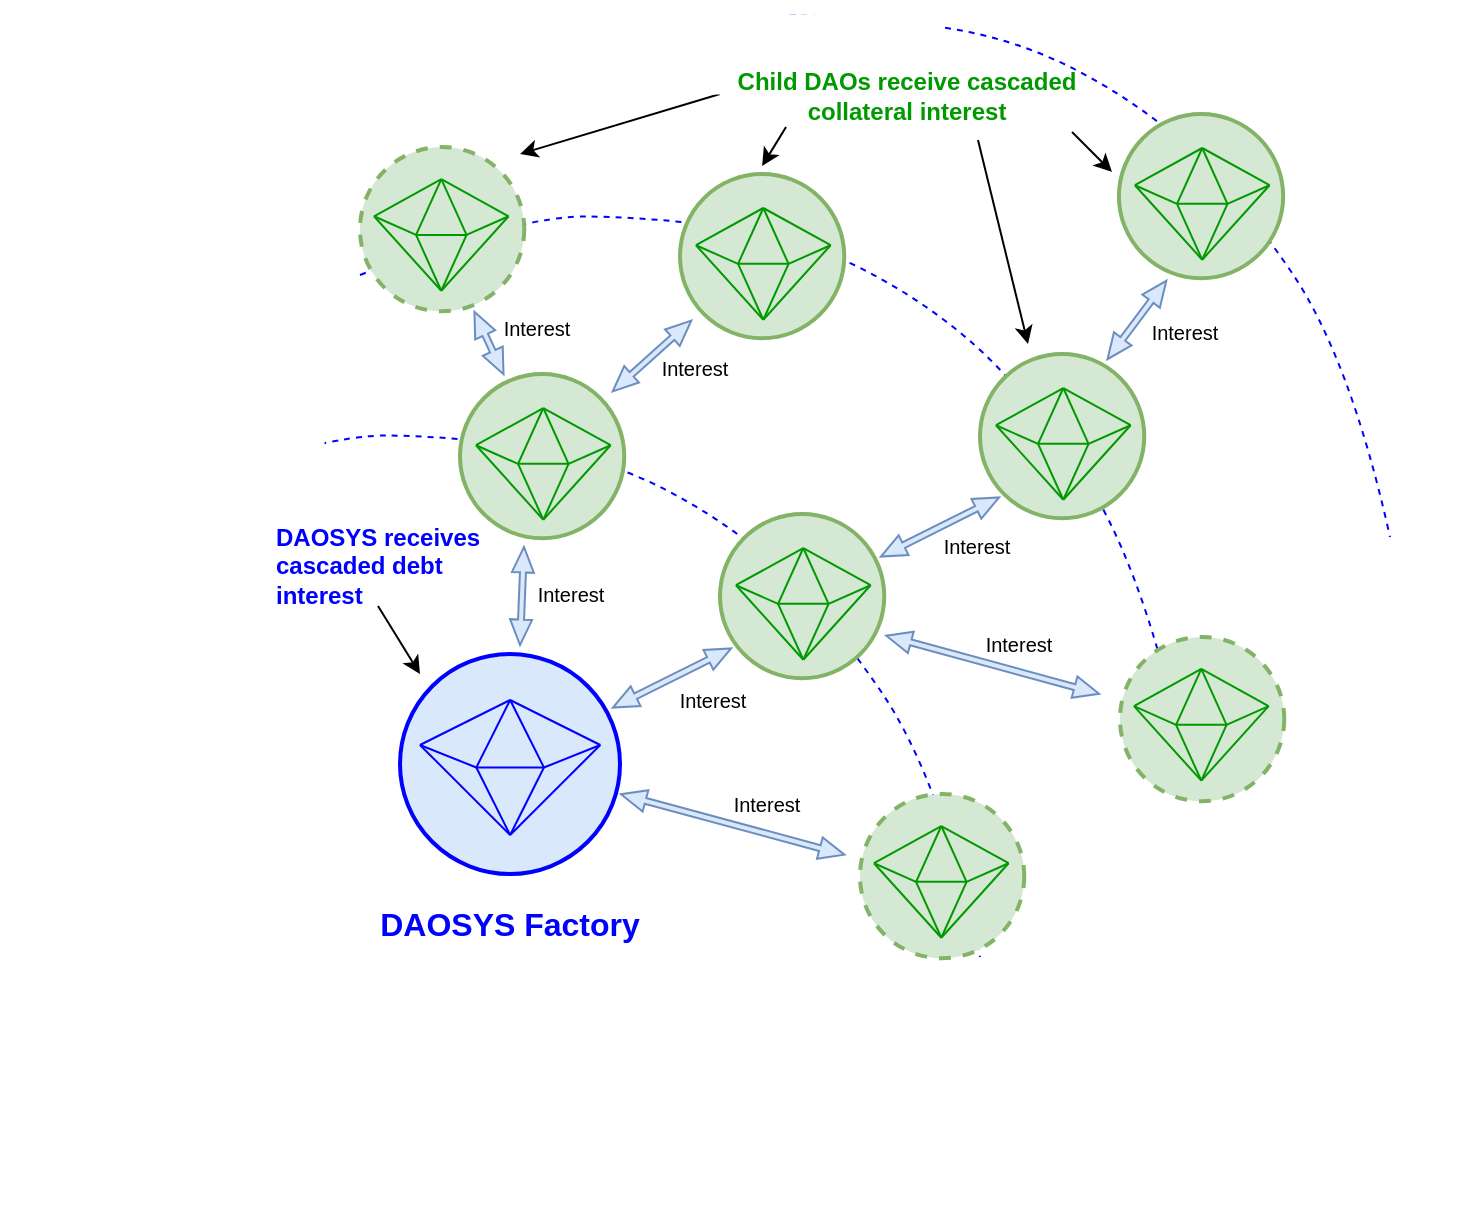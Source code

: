 <mxfile version="20.3.2" type="device"><diagram id="mxjwG-1gAkpVpYKzpntT" name="Page-1"><mxGraphModel dx="736" dy="1671" grid="1" gridSize="10" guides="1" tooltips="1" connect="1" arrows="1" fold="1" page="1" pageScale="1" pageWidth="850" pageHeight="1100" math="0" shadow="0"><root><mxCell id="0"/><mxCell id="1" parent="0"/><mxCell id="7q6Jqwj4yUwA0cx1EZ81-38" value="" style="curved=1;endArrow=none;html=1;rounded=0;endFill=0;dashed=1;strokeColor=#0000FF;" parent="1" edge="1"><mxGeometry width="50" height="50" relative="1" as="geometry"><mxPoint x="220" y="190" as="sourcePoint"/><mxPoint x="630" y="421" as="targetPoint"/><Array as="points"><mxPoint x="220" y="190"/><mxPoint x="300" y="160"/><mxPoint x="370" y="161.48"/><mxPoint x="440" y="171.48"/><mxPoint x="500" y="201.48"/><mxPoint x="550" y="244.48"/><mxPoint x="610" y="331.48"/><mxPoint x="630" y="421.48"/></Array></mxGeometry></mxCell><mxCell id="NHrQ_4SbH-Tb-YFwiNHi-223" value="&lt;b&gt;&lt;font color=&quot;#0000ff&quot; style=&quot;font-size: 16px;&quot;&gt;DAOSYS Factory&lt;/font&gt;&lt;/b&gt;" style="text;html=1;strokeColor=none;fillColor=none;align=center;verticalAlign=middle;whiteSpace=wrap;rounded=0;strokeWidth=2;" parent="1" vertex="1"><mxGeometry x="325" y="390" width="140" height="30" as="geometry"/></mxCell><mxCell id="7q6Jqwj4yUwA0cx1EZ81-18" value="" style="group" parent="1" vertex="1" connectable="0"><mxGeometry x="500" y="200" width="82.67" height="91.48" as="geometry"/></mxCell><mxCell id="NHrQ_4SbH-Tb-YFwiNHi-151" value="" style="ellipse;whiteSpace=wrap;html=1;aspect=fixed;fillColor=#d5e8d4;strokeColor=#82b366;strokeWidth=2;" parent="7q6Jqwj4yUwA0cx1EZ81-18" vertex="1"><mxGeometry width="82.133" height="82.133" as="geometry"/></mxCell><mxCell id="7q6Jqwj4yUwA0cx1EZ81-5" value="" style="group" parent="7q6Jqwj4yUwA0cx1EZ81-18" vertex="1" connectable="0"><mxGeometry x="8" y="17" width="74.67" height="74.48" as="geometry"/></mxCell><mxCell id="7q6Jqwj4yUwA0cx1EZ81-6" value="" style="endArrow=none;html=1;rounded=0;strokeColor=#009900;" parent="7q6Jqwj4yUwA0cx1EZ81-5" edge="1"><mxGeometry width="50" height="50" relative="1" as="geometry"><mxPoint y="18.62" as="sourcePoint"/><mxPoint x="33.654" as="targetPoint"/></mxGeometry></mxCell><mxCell id="7q6Jqwj4yUwA0cx1EZ81-7" value="" style="endArrow=none;html=1;rounded=0;strokeColor=#009900;" parent="7q6Jqwj4yUwA0cx1EZ81-5" edge="1"><mxGeometry width="50" height="50" relative="1" as="geometry"><mxPoint x="21.034" y="27.93" as="sourcePoint"/><mxPoint x="33.654" as="targetPoint"/></mxGeometry></mxCell><mxCell id="7q6Jqwj4yUwA0cx1EZ81-8" value="" style="endArrow=none;html=1;rounded=0;strokeColor=#009900;" parent="7q6Jqwj4yUwA0cx1EZ81-5" edge="1"><mxGeometry width="50" height="50" relative="1" as="geometry"><mxPoint x="46.274" y="27.93" as="sourcePoint"/><mxPoint x="33.654" as="targetPoint"/></mxGeometry></mxCell><mxCell id="7q6Jqwj4yUwA0cx1EZ81-9" value="" style="endArrow=none;html=1;rounded=0;strokeColor=#009900;" parent="7q6Jqwj4yUwA0cx1EZ81-5" edge="1"><mxGeometry width="50" height="50" relative="1" as="geometry"><mxPoint x="33.654" as="sourcePoint"/><mxPoint x="67.308" y="18.62" as="targetPoint"/></mxGeometry></mxCell><mxCell id="7q6Jqwj4yUwA0cx1EZ81-10" value="" style="endArrow=none;html=1;rounded=0;strokeColor=#009900;" parent="7q6Jqwj4yUwA0cx1EZ81-5" edge="1"><mxGeometry width="50" height="50" relative="1" as="geometry"><mxPoint y="18.62" as="sourcePoint"/><mxPoint x="33.654" y="55.86" as="targetPoint"/></mxGeometry></mxCell><mxCell id="7q6Jqwj4yUwA0cx1EZ81-11" value="" style="endArrow=none;html=1;rounded=0;strokeColor=#009900;" parent="7q6Jqwj4yUwA0cx1EZ81-5" edge="1"><mxGeometry width="50" height="50" relative="1" as="geometry"><mxPoint x="33.654" y="55.86" as="sourcePoint"/><mxPoint x="67.308" y="18.62" as="targetPoint"/></mxGeometry></mxCell><mxCell id="7q6Jqwj4yUwA0cx1EZ81-12" value="" style="endArrow=none;html=1;rounded=0;strokeColor=#009900;" parent="7q6Jqwj4yUwA0cx1EZ81-5" edge="1"><mxGeometry width="50" height="50" relative="1" as="geometry"><mxPoint x="33.654" y="55.86" as="sourcePoint"/><mxPoint x="46.274" y="27.93" as="targetPoint"/></mxGeometry></mxCell><mxCell id="7q6Jqwj4yUwA0cx1EZ81-13" value="" style="endArrow=none;html=1;rounded=0;strokeColor=#009900;" parent="7q6Jqwj4yUwA0cx1EZ81-5" edge="1"><mxGeometry width="50" height="50" relative="1" as="geometry"><mxPoint x="33.654" y="55.86" as="sourcePoint"/><mxPoint x="21.034" y="27.93" as="targetPoint"/></mxGeometry></mxCell><mxCell id="7q6Jqwj4yUwA0cx1EZ81-14" value="" style="endArrow=none;html=1;rounded=0;strokeColor=#009900;" parent="7q6Jqwj4yUwA0cx1EZ81-5" edge="1"><mxGeometry width="50" height="50" relative="1" as="geometry"><mxPoint x="21.034" y="27.93" as="sourcePoint"/><mxPoint x="46.274" y="27.93" as="targetPoint"/></mxGeometry></mxCell><mxCell id="7q6Jqwj4yUwA0cx1EZ81-15" value="" style="endArrow=none;html=1;rounded=0;strokeColor=#009900;" parent="7q6Jqwj4yUwA0cx1EZ81-5" edge="1"><mxGeometry width="50" height="50" relative="1" as="geometry"><mxPoint x="46.274" y="27.93" as="sourcePoint"/><mxPoint x="67.308" y="18.62" as="targetPoint"/></mxGeometry></mxCell><mxCell id="7q6Jqwj4yUwA0cx1EZ81-16" value="" style="endArrow=none;html=1;rounded=0;strokeColor=#009900;" parent="7q6Jqwj4yUwA0cx1EZ81-5" edge="1"><mxGeometry width="50" height="50" relative="1" as="geometry"><mxPoint y="18.62" as="sourcePoint"/><mxPoint x="21.034" y="27.93" as="targetPoint"/></mxGeometry></mxCell><mxCell id="7q6Jqwj4yUwA0cx1EZ81-33" value="" style="group" parent="1" vertex="1" connectable="0"><mxGeometry x="570" y="340" width="82.133" height="90.48" as="geometry"/></mxCell><mxCell id="NHrQ_4SbH-Tb-YFwiNHi-22" value="" style="ellipse;whiteSpace=wrap;html=1;aspect=fixed;fillColor=#d5e8d4;strokeColor=#82b366;strokeWidth=2;dashed=1;" parent="7q6Jqwj4yUwA0cx1EZ81-33" vertex="1"><mxGeometry width="82.133" height="82.133" as="geometry"/></mxCell><mxCell id="7q6Jqwj4yUwA0cx1EZ81-21" value="" style="group" parent="7q6Jqwj4yUwA0cx1EZ81-33" vertex="1" connectable="0"><mxGeometry x="7" y="16" width="74.67" height="74.48" as="geometry"/></mxCell><mxCell id="7q6Jqwj4yUwA0cx1EZ81-22" value="" style="endArrow=none;html=1;rounded=0;strokeColor=#009900;" parent="7q6Jqwj4yUwA0cx1EZ81-21" edge="1"><mxGeometry width="50" height="50" relative="1" as="geometry"><mxPoint y="18.62" as="sourcePoint"/><mxPoint x="33.654" as="targetPoint"/></mxGeometry></mxCell><mxCell id="7q6Jqwj4yUwA0cx1EZ81-23" value="" style="endArrow=none;html=1;rounded=0;strokeColor=#009900;" parent="7q6Jqwj4yUwA0cx1EZ81-21" edge="1"><mxGeometry width="50" height="50" relative="1" as="geometry"><mxPoint x="21.034" y="27.93" as="sourcePoint"/><mxPoint x="33.654" as="targetPoint"/></mxGeometry></mxCell><mxCell id="7q6Jqwj4yUwA0cx1EZ81-24" value="" style="endArrow=none;html=1;rounded=0;strokeColor=#009900;" parent="7q6Jqwj4yUwA0cx1EZ81-21" edge="1"><mxGeometry width="50" height="50" relative="1" as="geometry"><mxPoint x="46.274" y="27.93" as="sourcePoint"/><mxPoint x="33.654" as="targetPoint"/></mxGeometry></mxCell><mxCell id="7q6Jqwj4yUwA0cx1EZ81-25" value="" style="endArrow=none;html=1;rounded=0;strokeColor=#009900;" parent="7q6Jqwj4yUwA0cx1EZ81-21" edge="1"><mxGeometry width="50" height="50" relative="1" as="geometry"><mxPoint x="33.654" as="sourcePoint"/><mxPoint x="67.308" y="18.62" as="targetPoint"/></mxGeometry></mxCell><mxCell id="7q6Jqwj4yUwA0cx1EZ81-26" value="" style="endArrow=none;html=1;rounded=0;strokeColor=#009900;" parent="7q6Jqwj4yUwA0cx1EZ81-21" edge="1"><mxGeometry width="50" height="50" relative="1" as="geometry"><mxPoint y="18.62" as="sourcePoint"/><mxPoint x="33.654" y="55.86" as="targetPoint"/></mxGeometry></mxCell><mxCell id="7q6Jqwj4yUwA0cx1EZ81-27" value="" style="endArrow=none;html=1;rounded=0;strokeColor=#009900;" parent="7q6Jqwj4yUwA0cx1EZ81-21" edge="1"><mxGeometry width="50" height="50" relative="1" as="geometry"><mxPoint x="33.654" y="55.86" as="sourcePoint"/><mxPoint x="67.308" y="18.62" as="targetPoint"/></mxGeometry></mxCell><mxCell id="7q6Jqwj4yUwA0cx1EZ81-28" value="" style="endArrow=none;html=1;rounded=0;strokeColor=#009900;" parent="7q6Jqwj4yUwA0cx1EZ81-21" edge="1"><mxGeometry width="50" height="50" relative="1" as="geometry"><mxPoint x="33.654" y="55.86" as="sourcePoint"/><mxPoint x="46.274" y="27.93" as="targetPoint"/></mxGeometry></mxCell><mxCell id="7q6Jqwj4yUwA0cx1EZ81-29" value="" style="endArrow=none;html=1;rounded=0;strokeColor=#009900;" parent="7q6Jqwj4yUwA0cx1EZ81-21" edge="1"><mxGeometry width="50" height="50" relative="1" as="geometry"><mxPoint x="33.654" y="55.86" as="sourcePoint"/><mxPoint x="21.034" y="27.93" as="targetPoint"/></mxGeometry></mxCell><mxCell id="7q6Jqwj4yUwA0cx1EZ81-30" value="" style="endArrow=none;html=1;rounded=0;strokeColor=#009900;" parent="7q6Jqwj4yUwA0cx1EZ81-21" edge="1"><mxGeometry width="50" height="50" relative="1" as="geometry"><mxPoint x="21.034" y="27.93" as="sourcePoint"/><mxPoint x="46.274" y="27.93" as="targetPoint"/></mxGeometry></mxCell><mxCell id="7q6Jqwj4yUwA0cx1EZ81-31" value="" style="endArrow=none;html=1;rounded=0;strokeColor=#009900;" parent="7q6Jqwj4yUwA0cx1EZ81-21" edge="1"><mxGeometry width="50" height="50" relative="1" as="geometry"><mxPoint x="46.274" y="27.93" as="sourcePoint"/><mxPoint x="67.308" y="18.62" as="targetPoint"/></mxGeometry></mxCell><mxCell id="7q6Jqwj4yUwA0cx1EZ81-32" value="" style="endArrow=none;html=1;rounded=0;strokeColor=#009900;" parent="7q6Jqwj4yUwA0cx1EZ81-21" edge="1"><mxGeometry width="50" height="50" relative="1" as="geometry"><mxPoint y="18.62" as="sourcePoint"/><mxPoint x="21.034" y="27.93" as="targetPoint"/></mxGeometry></mxCell><mxCell id="7q6Jqwj4yUwA0cx1EZ81-4" value="" style="group" parent="1" vertex="1" connectable="0"><mxGeometry x="340" y="270" width="110" height="113" as="geometry"/></mxCell><mxCell id="NHrQ_4SbH-Tb-YFwiNHi-12" value="" style="ellipse;whiteSpace=wrap;html=1;aspect=fixed;fillColor=#dae8fc;strokeColor=#0000FF;strokeWidth=2;" parent="7q6Jqwj4yUwA0cx1EZ81-4" vertex="1"><mxGeometry width="110" height="110" as="geometry"/></mxCell><mxCell id="NHrQ_4SbH-Tb-YFwiNHi-13" value="" style="group" parent="7q6Jqwj4yUwA0cx1EZ81-4" vertex="1" connectable="0"><mxGeometry x="10" y="23" width="100" height="90" as="geometry"/></mxCell><mxCell id="NHrQ_4SbH-Tb-YFwiNHi-1" value="" style="endArrow=none;html=1;rounded=0;strokeColor=#0000FF;" parent="NHrQ_4SbH-Tb-YFwiNHi-13" edge="1"><mxGeometry width="50" height="50" relative="1" as="geometry"><mxPoint y="22.5" as="sourcePoint"/><mxPoint x="45.07" as="targetPoint"/></mxGeometry></mxCell><mxCell id="NHrQ_4SbH-Tb-YFwiNHi-2" value="" style="endArrow=none;html=1;rounded=0;strokeColor=#0000FF;" parent="NHrQ_4SbH-Tb-YFwiNHi-13" edge="1"><mxGeometry width="50" height="50" relative="1" as="geometry"><mxPoint x="28.169" y="33.75" as="sourcePoint"/><mxPoint x="45.07" as="targetPoint"/></mxGeometry></mxCell><mxCell id="NHrQ_4SbH-Tb-YFwiNHi-3" value="" style="endArrow=none;html=1;rounded=0;strokeColor=#0000FF;" parent="NHrQ_4SbH-Tb-YFwiNHi-13" edge="1"><mxGeometry width="50" height="50" relative="1" as="geometry"><mxPoint x="61.972" y="33.75" as="sourcePoint"/><mxPoint x="45.07" as="targetPoint"/></mxGeometry></mxCell><mxCell id="NHrQ_4SbH-Tb-YFwiNHi-4" value="" style="endArrow=none;html=1;rounded=0;strokeColor=#0000FF;" parent="NHrQ_4SbH-Tb-YFwiNHi-13" edge="1"><mxGeometry width="50" height="50" relative="1" as="geometry"><mxPoint x="45.07" as="sourcePoint"/><mxPoint x="90.141" y="22.5" as="targetPoint"/></mxGeometry></mxCell><mxCell id="NHrQ_4SbH-Tb-YFwiNHi-5" value="" style="endArrow=none;html=1;rounded=0;strokeColor=#0000FF;" parent="NHrQ_4SbH-Tb-YFwiNHi-13" edge="1"><mxGeometry width="50" height="50" relative="1" as="geometry"><mxPoint y="22.5" as="sourcePoint"/><mxPoint x="45.07" y="67.5" as="targetPoint"/></mxGeometry></mxCell><mxCell id="NHrQ_4SbH-Tb-YFwiNHi-6" value="" style="endArrow=none;html=1;rounded=0;strokeColor=#0000FF;" parent="NHrQ_4SbH-Tb-YFwiNHi-13" edge="1"><mxGeometry width="50" height="50" relative="1" as="geometry"><mxPoint x="45.07" y="67.5" as="sourcePoint"/><mxPoint x="90.141" y="22.5" as="targetPoint"/></mxGeometry></mxCell><mxCell id="NHrQ_4SbH-Tb-YFwiNHi-7" value="" style="endArrow=none;html=1;rounded=0;strokeColor=#0000FF;" parent="NHrQ_4SbH-Tb-YFwiNHi-13" edge="1"><mxGeometry width="50" height="50" relative="1" as="geometry"><mxPoint x="45.07" y="67.5" as="sourcePoint"/><mxPoint x="61.972" y="33.75" as="targetPoint"/></mxGeometry></mxCell><mxCell id="NHrQ_4SbH-Tb-YFwiNHi-8" value="" style="endArrow=none;html=1;rounded=0;strokeColor=#0000FF;" parent="NHrQ_4SbH-Tb-YFwiNHi-13" edge="1"><mxGeometry width="50" height="50" relative="1" as="geometry"><mxPoint x="45.07" y="67.5" as="sourcePoint"/><mxPoint x="28.169" y="33.75" as="targetPoint"/></mxGeometry></mxCell><mxCell id="NHrQ_4SbH-Tb-YFwiNHi-9" value="" style="endArrow=none;html=1;rounded=0;strokeColor=#0000FF;" parent="NHrQ_4SbH-Tb-YFwiNHi-13" edge="1"><mxGeometry width="50" height="50" relative="1" as="geometry"><mxPoint x="28.169" y="33.75" as="sourcePoint"/><mxPoint x="61.972" y="33.75" as="targetPoint"/></mxGeometry></mxCell><mxCell id="NHrQ_4SbH-Tb-YFwiNHi-10" value="" style="endArrow=none;html=1;rounded=0;strokeColor=#0000FF;" parent="NHrQ_4SbH-Tb-YFwiNHi-13" edge="1"><mxGeometry width="50" height="50" relative="1" as="geometry"><mxPoint x="61.972" y="33.75" as="sourcePoint"/><mxPoint x="90.141" y="22.5" as="targetPoint"/></mxGeometry></mxCell><mxCell id="NHrQ_4SbH-Tb-YFwiNHi-11" value="" style="endArrow=none;html=1;rounded=0;strokeColor=#0000FF;" parent="NHrQ_4SbH-Tb-YFwiNHi-13" edge="1"><mxGeometry width="50" height="50" relative="1" as="geometry"><mxPoint y="22.5" as="sourcePoint"/><mxPoint x="28.169" y="33.75" as="targetPoint"/></mxGeometry></mxCell><mxCell id="7q6Jqwj4yUwA0cx1EZ81-39" value="" style="curved=1;endArrow=none;html=1;rounded=0;endFill=0;dashed=1;strokeColor=#0000FF;" parent="1" edge="1"><mxGeometry width="50" height="50" relative="1" as="geometry"><mxPoint x="320" y="80.48" as="sourcePoint"/><mxPoint x="730" y="311.48" as="targetPoint"/><Array as="points"><mxPoint x="320" y="80.48"/><mxPoint x="400" y="50.48"/><mxPoint x="470" y="51.96"/><mxPoint x="540" y="61.96"/><mxPoint x="600" y="91.96"/><mxPoint x="650" y="134.96"/><mxPoint x="710" y="221.96"/><mxPoint x="730" y="311.96"/></Array></mxGeometry></mxCell><mxCell id="7q6Jqwj4yUwA0cx1EZ81-40" value="" style="group" parent="1" vertex="1" connectable="0"><mxGeometry x="630" y="120" width="82.67" height="91.48" as="geometry"/></mxCell><mxCell id="7q6Jqwj4yUwA0cx1EZ81-41" value="" style="ellipse;whiteSpace=wrap;html=1;aspect=fixed;fillColor=#d5e8d4;strokeColor=#82b366;strokeWidth=2;" parent="7q6Jqwj4yUwA0cx1EZ81-40" vertex="1"><mxGeometry width="82.133" height="82.133" as="geometry"/></mxCell><mxCell id="7q6Jqwj4yUwA0cx1EZ81-42" value="" style="group" parent="7q6Jqwj4yUwA0cx1EZ81-40" vertex="1" connectable="0"><mxGeometry x="8" y="17" width="74.67" height="74.48" as="geometry"/></mxCell><mxCell id="7q6Jqwj4yUwA0cx1EZ81-43" value="" style="endArrow=none;html=1;rounded=0;strokeColor=#009900;" parent="7q6Jqwj4yUwA0cx1EZ81-42" edge="1"><mxGeometry width="50" height="50" relative="1" as="geometry"><mxPoint y="18.62" as="sourcePoint"/><mxPoint x="33.654" as="targetPoint"/></mxGeometry></mxCell><mxCell id="7q6Jqwj4yUwA0cx1EZ81-44" value="" style="endArrow=none;html=1;rounded=0;strokeColor=#009900;" parent="7q6Jqwj4yUwA0cx1EZ81-42" edge="1"><mxGeometry width="50" height="50" relative="1" as="geometry"><mxPoint x="21.034" y="27.93" as="sourcePoint"/><mxPoint x="33.654" as="targetPoint"/></mxGeometry></mxCell><mxCell id="7q6Jqwj4yUwA0cx1EZ81-45" value="" style="endArrow=none;html=1;rounded=0;strokeColor=#009900;" parent="7q6Jqwj4yUwA0cx1EZ81-42" edge="1"><mxGeometry width="50" height="50" relative="1" as="geometry"><mxPoint x="46.274" y="27.93" as="sourcePoint"/><mxPoint x="33.654" as="targetPoint"/></mxGeometry></mxCell><mxCell id="7q6Jqwj4yUwA0cx1EZ81-46" value="" style="endArrow=none;html=1;rounded=0;strokeColor=#009900;" parent="7q6Jqwj4yUwA0cx1EZ81-42" edge="1"><mxGeometry width="50" height="50" relative="1" as="geometry"><mxPoint x="33.654" as="sourcePoint"/><mxPoint x="67.308" y="18.62" as="targetPoint"/></mxGeometry></mxCell><mxCell id="7q6Jqwj4yUwA0cx1EZ81-47" value="" style="endArrow=none;html=1;rounded=0;strokeColor=#009900;" parent="7q6Jqwj4yUwA0cx1EZ81-42" edge="1"><mxGeometry width="50" height="50" relative="1" as="geometry"><mxPoint y="18.62" as="sourcePoint"/><mxPoint x="33.654" y="55.86" as="targetPoint"/></mxGeometry></mxCell><mxCell id="7q6Jqwj4yUwA0cx1EZ81-48" value="" style="endArrow=none;html=1;rounded=0;strokeColor=#009900;" parent="7q6Jqwj4yUwA0cx1EZ81-42" edge="1"><mxGeometry width="50" height="50" relative="1" as="geometry"><mxPoint x="33.654" y="55.86" as="sourcePoint"/><mxPoint x="67.308" y="18.62" as="targetPoint"/></mxGeometry></mxCell><mxCell id="7q6Jqwj4yUwA0cx1EZ81-49" value="" style="endArrow=none;html=1;rounded=0;strokeColor=#009900;" parent="7q6Jqwj4yUwA0cx1EZ81-42" edge="1"><mxGeometry width="50" height="50" relative="1" as="geometry"><mxPoint x="33.654" y="55.86" as="sourcePoint"/><mxPoint x="46.274" y="27.93" as="targetPoint"/></mxGeometry></mxCell><mxCell id="7q6Jqwj4yUwA0cx1EZ81-50" value="" style="endArrow=none;html=1;rounded=0;strokeColor=#009900;" parent="7q6Jqwj4yUwA0cx1EZ81-42" edge="1"><mxGeometry width="50" height="50" relative="1" as="geometry"><mxPoint x="33.654" y="55.86" as="sourcePoint"/><mxPoint x="21.034" y="27.93" as="targetPoint"/></mxGeometry></mxCell><mxCell id="7q6Jqwj4yUwA0cx1EZ81-51" value="" style="endArrow=none;html=1;rounded=0;strokeColor=#009900;" parent="7q6Jqwj4yUwA0cx1EZ81-42" edge="1"><mxGeometry width="50" height="50" relative="1" as="geometry"><mxPoint x="21.034" y="27.93" as="sourcePoint"/><mxPoint x="46.274" y="27.93" as="targetPoint"/></mxGeometry></mxCell><mxCell id="7q6Jqwj4yUwA0cx1EZ81-52" value="" style="endArrow=none;html=1;rounded=0;strokeColor=#009900;" parent="7q6Jqwj4yUwA0cx1EZ81-42" edge="1"><mxGeometry width="50" height="50" relative="1" as="geometry"><mxPoint x="46.274" y="27.93" as="sourcePoint"/><mxPoint x="67.308" y="18.62" as="targetPoint"/></mxGeometry></mxCell><mxCell id="7q6Jqwj4yUwA0cx1EZ81-53" value="" style="endArrow=none;html=1;rounded=0;strokeColor=#009900;" parent="7q6Jqwj4yUwA0cx1EZ81-42" edge="1"><mxGeometry width="50" height="50" relative="1" as="geometry"><mxPoint y="18.62" as="sourcePoint"/><mxPoint x="21.034" y="27.93" as="targetPoint"/></mxGeometry></mxCell><mxCell id="7q6Jqwj4yUwA0cx1EZ81-54" value="" style="group" parent="1" vertex="1" connectable="0"><mxGeometry x="480" y="30" width="82.67" height="91.48" as="geometry"/></mxCell><mxCell id="7q6Jqwj4yUwA0cx1EZ81-55" value="" style="ellipse;whiteSpace=wrap;html=1;aspect=fixed;fillColor=#d5e8d4;strokeColor=#82b366;strokeWidth=2;" parent="7q6Jqwj4yUwA0cx1EZ81-54" vertex="1"><mxGeometry width="82.133" height="82.133" as="geometry"/></mxCell><mxCell id="7q6Jqwj4yUwA0cx1EZ81-56" value="" style="group" parent="7q6Jqwj4yUwA0cx1EZ81-54" vertex="1" connectable="0"><mxGeometry x="8" y="17" width="74.67" height="74.48" as="geometry"/></mxCell><mxCell id="7q6Jqwj4yUwA0cx1EZ81-57" value="" style="endArrow=none;html=1;rounded=0;strokeColor=#009900;" parent="7q6Jqwj4yUwA0cx1EZ81-56" edge="1"><mxGeometry width="50" height="50" relative="1" as="geometry"><mxPoint y="18.62" as="sourcePoint"/><mxPoint x="33.654" as="targetPoint"/></mxGeometry></mxCell><mxCell id="7q6Jqwj4yUwA0cx1EZ81-58" value="" style="endArrow=none;html=1;rounded=0;strokeColor=#009900;" parent="7q6Jqwj4yUwA0cx1EZ81-56" edge="1"><mxGeometry width="50" height="50" relative="1" as="geometry"><mxPoint x="21.034" y="27.93" as="sourcePoint"/><mxPoint x="33.654" as="targetPoint"/></mxGeometry></mxCell><mxCell id="7q6Jqwj4yUwA0cx1EZ81-59" value="" style="endArrow=none;html=1;rounded=0;strokeColor=#009900;" parent="7q6Jqwj4yUwA0cx1EZ81-56" edge="1"><mxGeometry width="50" height="50" relative="1" as="geometry"><mxPoint x="46.274" y="27.93" as="sourcePoint"/><mxPoint x="33.654" as="targetPoint"/></mxGeometry></mxCell><mxCell id="7q6Jqwj4yUwA0cx1EZ81-60" value="" style="endArrow=none;html=1;rounded=0;strokeColor=#009900;" parent="7q6Jqwj4yUwA0cx1EZ81-56" edge="1"><mxGeometry width="50" height="50" relative="1" as="geometry"><mxPoint x="33.654" as="sourcePoint"/><mxPoint x="67.308" y="18.62" as="targetPoint"/></mxGeometry></mxCell><mxCell id="7q6Jqwj4yUwA0cx1EZ81-61" value="" style="endArrow=none;html=1;rounded=0;strokeColor=#009900;" parent="7q6Jqwj4yUwA0cx1EZ81-56" edge="1"><mxGeometry width="50" height="50" relative="1" as="geometry"><mxPoint y="18.62" as="sourcePoint"/><mxPoint x="33.654" y="55.86" as="targetPoint"/></mxGeometry></mxCell><mxCell id="7q6Jqwj4yUwA0cx1EZ81-62" value="" style="endArrow=none;html=1;rounded=0;strokeColor=#009900;" parent="7q6Jqwj4yUwA0cx1EZ81-56" edge="1"><mxGeometry width="50" height="50" relative="1" as="geometry"><mxPoint x="33.654" y="55.86" as="sourcePoint"/><mxPoint x="67.308" y="18.62" as="targetPoint"/></mxGeometry></mxCell><mxCell id="7q6Jqwj4yUwA0cx1EZ81-63" value="" style="endArrow=none;html=1;rounded=0;strokeColor=#009900;" parent="7q6Jqwj4yUwA0cx1EZ81-56" edge="1"><mxGeometry width="50" height="50" relative="1" as="geometry"><mxPoint x="33.654" y="55.86" as="sourcePoint"/><mxPoint x="46.274" y="27.93" as="targetPoint"/></mxGeometry></mxCell><mxCell id="7q6Jqwj4yUwA0cx1EZ81-64" value="" style="endArrow=none;html=1;rounded=0;strokeColor=#009900;" parent="7q6Jqwj4yUwA0cx1EZ81-56" edge="1"><mxGeometry width="50" height="50" relative="1" as="geometry"><mxPoint x="33.654" y="55.86" as="sourcePoint"/><mxPoint x="21.034" y="27.93" as="targetPoint"/></mxGeometry></mxCell><mxCell id="7q6Jqwj4yUwA0cx1EZ81-65" value="" style="endArrow=none;html=1;rounded=0;strokeColor=#009900;" parent="7q6Jqwj4yUwA0cx1EZ81-56" edge="1"><mxGeometry width="50" height="50" relative="1" as="geometry"><mxPoint x="21.034" y="27.93" as="sourcePoint"/><mxPoint x="46.274" y="27.93" as="targetPoint"/></mxGeometry></mxCell><mxCell id="7q6Jqwj4yUwA0cx1EZ81-66" value="" style="endArrow=none;html=1;rounded=0;strokeColor=#009900;" parent="7q6Jqwj4yUwA0cx1EZ81-56" edge="1"><mxGeometry width="50" height="50" relative="1" as="geometry"><mxPoint x="46.274" y="27.93" as="sourcePoint"/><mxPoint x="67.308" y="18.62" as="targetPoint"/></mxGeometry></mxCell><mxCell id="7q6Jqwj4yUwA0cx1EZ81-67" value="" style="endArrow=none;html=1;rounded=0;strokeColor=#009900;" parent="7q6Jqwj4yUwA0cx1EZ81-56" edge="1"><mxGeometry width="50" height="50" relative="1" as="geometry"><mxPoint y="18.62" as="sourcePoint"/><mxPoint x="21.034" y="27.93" as="targetPoint"/></mxGeometry></mxCell><mxCell id="7q6Jqwj4yUwA0cx1EZ81-82" value="" style="group" parent="1" vertex="1" connectable="0"><mxGeometry x="700" y="261.48" width="82.133" height="90.48" as="geometry"/></mxCell><mxCell id="7q6Jqwj4yUwA0cx1EZ81-83" value="" style="ellipse;whiteSpace=wrap;html=1;aspect=fixed;fillColor=#d5e8d4;strokeColor=#82b366;strokeWidth=2;dashed=1;" parent="7q6Jqwj4yUwA0cx1EZ81-82" vertex="1"><mxGeometry width="82.133" height="82.133" as="geometry"/></mxCell><mxCell id="7q6Jqwj4yUwA0cx1EZ81-84" value="" style="group" parent="7q6Jqwj4yUwA0cx1EZ81-82" vertex="1" connectable="0"><mxGeometry x="7" y="16" width="74.67" height="74.48" as="geometry"/></mxCell><mxCell id="7q6Jqwj4yUwA0cx1EZ81-85" value="" style="endArrow=none;html=1;rounded=0;strokeColor=#009900;" parent="7q6Jqwj4yUwA0cx1EZ81-84" edge="1"><mxGeometry width="50" height="50" relative="1" as="geometry"><mxPoint y="18.62" as="sourcePoint"/><mxPoint x="33.654" as="targetPoint"/></mxGeometry></mxCell><mxCell id="7q6Jqwj4yUwA0cx1EZ81-86" value="" style="endArrow=none;html=1;rounded=0;strokeColor=#009900;" parent="7q6Jqwj4yUwA0cx1EZ81-84" edge="1"><mxGeometry width="50" height="50" relative="1" as="geometry"><mxPoint x="21.034" y="27.93" as="sourcePoint"/><mxPoint x="33.654" as="targetPoint"/></mxGeometry></mxCell><mxCell id="7q6Jqwj4yUwA0cx1EZ81-87" value="" style="endArrow=none;html=1;rounded=0;strokeColor=#009900;" parent="7q6Jqwj4yUwA0cx1EZ81-84" edge="1"><mxGeometry width="50" height="50" relative="1" as="geometry"><mxPoint x="46.274" y="27.93" as="sourcePoint"/><mxPoint x="33.654" as="targetPoint"/></mxGeometry></mxCell><mxCell id="7q6Jqwj4yUwA0cx1EZ81-88" value="" style="endArrow=none;html=1;rounded=0;strokeColor=#009900;" parent="7q6Jqwj4yUwA0cx1EZ81-84" edge="1"><mxGeometry width="50" height="50" relative="1" as="geometry"><mxPoint x="33.654" as="sourcePoint"/><mxPoint x="67.308" y="18.62" as="targetPoint"/></mxGeometry></mxCell><mxCell id="7q6Jqwj4yUwA0cx1EZ81-89" value="" style="endArrow=none;html=1;rounded=0;strokeColor=#009900;" parent="7q6Jqwj4yUwA0cx1EZ81-84" edge="1"><mxGeometry width="50" height="50" relative="1" as="geometry"><mxPoint y="18.62" as="sourcePoint"/><mxPoint x="33.654" y="55.86" as="targetPoint"/></mxGeometry></mxCell><mxCell id="7q6Jqwj4yUwA0cx1EZ81-90" value="" style="endArrow=none;html=1;rounded=0;strokeColor=#009900;" parent="7q6Jqwj4yUwA0cx1EZ81-84" edge="1"><mxGeometry width="50" height="50" relative="1" as="geometry"><mxPoint x="33.654" y="55.86" as="sourcePoint"/><mxPoint x="67.308" y="18.62" as="targetPoint"/></mxGeometry></mxCell><mxCell id="7q6Jqwj4yUwA0cx1EZ81-91" value="" style="endArrow=none;html=1;rounded=0;strokeColor=#009900;" parent="7q6Jqwj4yUwA0cx1EZ81-84" edge="1"><mxGeometry width="50" height="50" relative="1" as="geometry"><mxPoint x="33.654" y="55.86" as="sourcePoint"/><mxPoint x="46.274" y="27.93" as="targetPoint"/></mxGeometry></mxCell><mxCell id="7q6Jqwj4yUwA0cx1EZ81-92" value="" style="endArrow=none;html=1;rounded=0;strokeColor=#009900;" parent="7q6Jqwj4yUwA0cx1EZ81-84" edge="1"><mxGeometry width="50" height="50" relative="1" as="geometry"><mxPoint x="33.654" y="55.86" as="sourcePoint"/><mxPoint x="21.034" y="27.93" as="targetPoint"/></mxGeometry></mxCell><mxCell id="7q6Jqwj4yUwA0cx1EZ81-93" value="" style="endArrow=none;html=1;rounded=0;strokeColor=#009900;" parent="7q6Jqwj4yUwA0cx1EZ81-84" edge="1"><mxGeometry width="50" height="50" relative="1" as="geometry"><mxPoint x="21.034" y="27.93" as="sourcePoint"/><mxPoint x="46.274" y="27.93" as="targetPoint"/></mxGeometry></mxCell><mxCell id="7q6Jqwj4yUwA0cx1EZ81-94" value="" style="endArrow=none;html=1;rounded=0;strokeColor=#009900;" parent="7q6Jqwj4yUwA0cx1EZ81-84" edge="1"><mxGeometry width="50" height="50" relative="1" as="geometry"><mxPoint x="46.274" y="27.93" as="sourcePoint"/><mxPoint x="67.308" y="18.62" as="targetPoint"/></mxGeometry></mxCell><mxCell id="7q6Jqwj4yUwA0cx1EZ81-95" value="" style="endArrow=none;html=1;rounded=0;strokeColor=#009900;" parent="7q6Jqwj4yUwA0cx1EZ81-84" edge="1"><mxGeometry width="50" height="50" relative="1" as="geometry"><mxPoint y="18.62" as="sourcePoint"/><mxPoint x="21.034" y="27.93" as="targetPoint"/></mxGeometry></mxCell><mxCell id="7q6Jqwj4yUwA0cx1EZ81-96" value="" style="group;rotation=90;" parent="1" vertex="1" connectable="0"><mxGeometry x="370" y="130" width="82.67" height="91.48" as="geometry"/></mxCell><mxCell id="7q6Jqwj4yUwA0cx1EZ81-97" value="" style="ellipse;whiteSpace=wrap;html=1;aspect=fixed;fillColor=#d5e8d4;strokeColor=#82b366;strokeWidth=2;" parent="7q6Jqwj4yUwA0cx1EZ81-96" vertex="1"><mxGeometry width="82.133" height="82.133" as="geometry"/></mxCell><mxCell id="7q6Jqwj4yUwA0cx1EZ81-98" value="" style="group" parent="7q6Jqwj4yUwA0cx1EZ81-96" vertex="1" connectable="0"><mxGeometry x="8" y="17" width="74.67" height="74.48" as="geometry"/></mxCell><mxCell id="7q6Jqwj4yUwA0cx1EZ81-99" value="" style="endArrow=none;html=1;rounded=0;strokeColor=#009900;" parent="7q6Jqwj4yUwA0cx1EZ81-98" edge="1"><mxGeometry width="50" height="50" relative="1" as="geometry"><mxPoint y="18.62" as="sourcePoint"/><mxPoint x="33.654" as="targetPoint"/></mxGeometry></mxCell><mxCell id="7q6Jqwj4yUwA0cx1EZ81-100" value="" style="endArrow=none;html=1;rounded=0;strokeColor=#009900;" parent="7q6Jqwj4yUwA0cx1EZ81-98" edge="1"><mxGeometry width="50" height="50" relative="1" as="geometry"><mxPoint x="21.034" y="27.93" as="sourcePoint"/><mxPoint x="33.654" as="targetPoint"/></mxGeometry></mxCell><mxCell id="7q6Jqwj4yUwA0cx1EZ81-101" value="" style="endArrow=none;html=1;rounded=0;strokeColor=#009900;" parent="7q6Jqwj4yUwA0cx1EZ81-98" edge="1"><mxGeometry width="50" height="50" relative="1" as="geometry"><mxPoint x="46.274" y="27.93" as="sourcePoint"/><mxPoint x="33.654" as="targetPoint"/></mxGeometry></mxCell><mxCell id="7q6Jqwj4yUwA0cx1EZ81-102" value="" style="endArrow=none;html=1;rounded=0;strokeColor=#009900;" parent="7q6Jqwj4yUwA0cx1EZ81-98" edge="1"><mxGeometry width="50" height="50" relative="1" as="geometry"><mxPoint x="33.654" as="sourcePoint"/><mxPoint x="67.308" y="18.62" as="targetPoint"/></mxGeometry></mxCell><mxCell id="7q6Jqwj4yUwA0cx1EZ81-103" value="" style="endArrow=none;html=1;rounded=0;strokeColor=#009900;" parent="7q6Jqwj4yUwA0cx1EZ81-98" edge="1"><mxGeometry width="50" height="50" relative="1" as="geometry"><mxPoint y="18.62" as="sourcePoint"/><mxPoint x="33.654" y="55.86" as="targetPoint"/></mxGeometry></mxCell><mxCell id="7q6Jqwj4yUwA0cx1EZ81-104" value="" style="endArrow=none;html=1;rounded=0;strokeColor=#009900;" parent="7q6Jqwj4yUwA0cx1EZ81-98" edge="1"><mxGeometry width="50" height="50" relative="1" as="geometry"><mxPoint x="33.654" y="55.86" as="sourcePoint"/><mxPoint x="67.308" y="18.62" as="targetPoint"/></mxGeometry></mxCell><mxCell id="7q6Jqwj4yUwA0cx1EZ81-105" value="" style="endArrow=none;html=1;rounded=0;strokeColor=#009900;" parent="7q6Jqwj4yUwA0cx1EZ81-98" edge="1"><mxGeometry width="50" height="50" relative="1" as="geometry"><mxPoint x="33.654" y="55.86" as="sourcePoint"/><mxPoint x="46.274" y="27.93" as="targetPoint"/></mxGeometry></mxCell><mxCell id="7q6Jqwj4yUwA0cx1EZ81-106" value="" style="endArrow=none;html=1;rounded=0;strokeColor=#009900;" parent="7q6Jqwj4yUwA0cx1EZ81-98" edge="1"><mxGeometry width="50" height="50" relative="1" as="geometry"><mxPoint x="33.654" y="55.86" as="sourcePoint"/><mxPoint x="21.034" y="27.93" as="targetPoint"/></mxGeometry></mxCell><mxCell id="7q6Jqwj4yUwA0cx1EZ81-107" value="" style="endArrow=none;html=1;rounded=0;strokeColor=#009900;" parent="7q6Jqwj4yUwA0cx1EZ81-98" edge="1"><mxGeometry width="50" height="50" relative="1" as="geometry"><mxPoint x="21.034" y="27.93" as="sourcePoint"/><mxPoint x="46.274" y="27.93" as="targetPoint"/></mxGeometry></mxCell><mxCell id="7q6Jqwj4yUwA0cx1EZ81-108" value="" style="endArrow=none;html=1;rounded=0;strokeColor=#009900;" parent="7q6Jqwj4yUwA0cx1EZ81-98" edge="1"><mxGeometry width="50" height="50" relative="1" as="geometry"><mxPoint x="46.274" y="27.93" as="sourcePoint"/><mxPoint x="67.308" y="18.62" as="targetPoint"/></mxGeometry></mxCell><mxCell id="7q6Jqwj4yUwA0cx1EZ81-109" value="" style="endArrow=none;html=1;rounded=0;strokeColor=#009900;" parent="7q6Jqwj4yUwA0cx1EZ81-98" edge="1"><mxGeometry width="50" height="50" relative="1" as="geometry"><mxPoint y="18.62" as="sourcePoint"/><mxPoint x="21.034" y="27.93" as="targetPoint"/></mxGeometry></mxCell><mxCell id="7q6Jqwj4yUwA0cx1EZ81-118" value="" style="curved=1;endArrow=none;html=1;rounded=0;endFill=0;dashed=1;strokeColor=#0000FF;" parent="1" edge="1"><mxGeometry width="50" height="50" relative="1" as="geometry"><mxPoint x="425" y="-20.0" as="sourcePoint"/><mxPoint x="835" y="211.0" as="targetPoint"/><Array as="points"><mxPoint x="425" y="-20.0"/><mxPoint x="505" y="-50.0"/><mxPoint x="575" y="-48.52"/><mxPoint x="645" y="-38.52"/><mxPoint x="705" y="-8.52"/><mxPoint x="755" y="34.48"/><mxPoint x="815" y="121.48"/><mxPoint x="835" y="211.48"/></Array></mxGeometry></mxCell><mxCell id="7q6Jqwj4yUwA0cx1EZ81-119" value="" style="group" parent="1" vertex="1" connectable="0"><mxGeometry x="699.46" width="82.67" height="91.48" as="geometry"/></mxCell><mxCell id="7q6Jqwj4yUwA0cx1EZ81-120" value="" style="ellipse;whiteSpace=wrap;html=1;aspect=fixed;fillColor=#d5e8d4;strokeColor=#82b366;strokeWidth=2;" parent="7q6Jqwj4yUwA0cx1EZ81-119" vertex="1"><mxGeometry width="82.133" height="82.133" as="geometry"/></mxCell><mxCell id="7q6Jqwj4yUwA0cx1EZ81-121" value="" style="group" parent="7q6Jqwj4yUwA0cx1EZ81-119" vertex="1" connectable="0"><mxGeometry x="8" y="17" width="74.67" height="74.48" as="geometry"/></mxCell><mxCell id="7q6Jqwj4yUwA0cx1EZ81-122" value="" style="endArrow=none;html=1;rounded=0;strokeColor=#009900;" parent="7q6Jqwj4yUwA0cx1EZ81-121" edge="1"><mxGeometry width="50" height="50" relative="1" as="geometry"><mxPoint y="18.62" as="sourcePoint"/><mxPoint x="33.654" as="targetPoint"/></mxGeometry></mxCell><mxCell id="7q6Jqwj4yUwA0cx1EZ81-123" value="" style="endArrow=none;html=1;rounded=0;strokeColor=#009900;" parent="7q6Jqwj4yUwA0cx1EZ81-121" edge="1"><mxGeometry width="50" height="50" relative="1" as="geometry"><mxPoint x="21.034" y="27.93" as="sourcePoint"/><mxPoint x="33.654" as="targetPoint"/></mxGeometry></mxCell><mxCell id="7q6Jqwj4yUwA0cx1EZ81-124" value="" style="endArrow=none;html=1;rounded=0;strokeColor=#009900;" parent="7q6Jqwj4yUwA0cx1EZ81-121" edge="1"><mxGeometry width="50" height="50" relative="1" as="geometry"><mxPoint x="46.274" y="27.93" as="sourcePoint"/><mxPoint x="33.654" as="targetPoint"/></mxGeometry></mxCell><mxCell id="7q6Jqwj4yUwA0cx1EZ81-125" value="" style="endArrow=none;html=1;rounded=0;strokeColor=#009900;" parent="7q6Jqwj4yUwA0cx1EZ81-121" edge="1"><mxGeometry width="50" height="50" relative="1" as="geometry"><mxPoint x="33.654" as="sourcePoint"/><mxPoint x="67.308" y="18.62" as="targetPoint"/></mxGeometry></mxCell><mxCell id="7q6Jqwj4yUwA0cx1EZ81-126" value="" style="endArrow=none;html=1;rounded=0;strokeColor=#009900;" parent="7q6Jqwj4yUwA0cx1EZ81-121" edge="1"><mxGeometry width="50" height="50" relative="1" as="geometry"><mxPoint y="18.62" as="sourcePoint"/><mxPoint x="33.654" y="55.86" as="targetPoint"/></mxGeometry></mxCell><mxCell id="7q6Jqwj4yUwA0cx1EZ81-127" value="" style="endArrow=none;html=1;rounded=0;strokeColor=#009900;" parent="7q6Jqwj4yUwA0cx1EZ81-121" edge="1"><mxGeometry width="50" height="50" relative="1" as="geometry"><mxPoint x="33.654" y="55.86" as="sourcePoint"/><mxPoint x="67.308" y="18.62" as="targetPoint"/></mxGeometry></mxCell><mxCell id="7q6Jqwj4yUwA0cx1EZ81-128" value="" style="endArrow=none;html=1;rounded=0;strokeColor=#009900;" parent="7q6Jqwj4yUwA0cx1EZ81-121" edge="1"><mxGeometry width="50" height="50" relative="1" as="geometry"><mxPoint x="33.654" y="55.86" as="sourcePoint"/><mxPoint x="46.274" y="27.93" as="targetPoint"/></mxGeometry></mxCell><mxCell id="7q6Jqwj4yUwA0cx1EZ81-129" value="" style="endArrow=none;html=1;rounded=0;strokeColor=#009900;" parent="7q6Jqwj4yUwA0cx1EZ81-121" edge="1"><mxGeometry width="50" height="50" relative="1" as="geometry"><mxPoint x="33.654" y="55.86" as="sourcePoint"/><mxPoint x="21.034" y="27.93" as="targetPoint"/></mxGeometry></mxCell><mxCell id="7q6Jqwj4yUwA0cx1EZ81-130" value="" style="endArrow=none;html=1;rounded=0;strokeColor=#009900;" parent="7q6Jqwj4yUwA0cx1EZ81-121" edge="1"><mxGeometry width="50" height="50" relative="1" as="geometry"><mxPoint x="21.034" y="27.93" as="sourcePoint"/><mxPoint x="46.274" y="27.93" as="targetPoint"/></mxGeometry></mxCell><mxCell id="7q6Jqwj4yUwA0cx1EZ81-131" value="" style="endArrow=none;html=1;rounded=0;strokeColor=#009900;" parent="7q6Jqwj4yUwA0cx1EZ81-121" edge="1"><mxGeometry width="50" height="50" relative="1" as="geometry"><mxPoint x="46.274" y="27.93" as="sourcePoint"/><mxPoint x="67.308" y="18.62" as="targetPoint"/></mxGeometry></mxCell><mxCell id="7q6Jqwj4yUwA0cx1EZ81-132" value="" style="endArrow=none;html=1;rounded=0;strokeColor=#009900;" parent="7q6Jqwj4yUwA0cx1EZ81-121" edge="1"><mxGeometry width="50" height="50" relative="1" as="geometry"><mxPoint y="18.62" as="sourcePoint"/><mxPoint x="21.034" y="27.93" as="targetPoint"/></mxGeometry></mxCell><mxCell id="7q6Jqwj4yUwA0cx1EZ81-135" value="" style="shape=flexArrow;endArrow=classic;startArrow=classic;html=1;rounded=0;fillColor=#dae8fc;startWidth=7;startSize=3.9;width=3;endSize=3.9;endWidth=7;strokeColor=#6c8ebf;" parent="1" edge="1"><mxGeometry width="100" height="100" relative="1" as="geometry"><mxPoint x="446" y="297" as="sourcePoint"/><mxPoint x="506" y="267" as="targetPoint"/></mxGeometry></mxCell><mxCell id="7q6Jqwj4yUwA0cx1EZ81-139" value="" style="shape=flexArrow;endArrow=classic;startArrow=classic;html=1;rounded=0;fillColor=#dae8fc;startWidth=7;startSize=3.9;width=3;endSize=3.9;endWidth=7;strokeColor=#6c8ebf;" parent="1" edge="1"><mxGeometry width="100" height="100" relative="1" as="geometry"><mxPoint x="450" y="340" as="sourcePoint"/><mxPoint x="562.67" y="370.48" as="targetPoint"/></mxGeometry></mxCell><mxCell id="7q6Jqwj4yUwA0cx1EZ81-141" value="" style="shape=flexArrow;endArrow=classic;startArrow=classic;html=1;rounded=0;fillColor=#dae8fc;startWidth=7;startSize=3.9;width=3;endSize=3.9;endWidth=7;strokeColor=#6c8ebf;" parent="1" edge="1"><mxGeometry width="100" height="100" relative="1" as="geometry"><mxPoint x="580" y="221.48" as="sourcePoint"/><mxPoint x="640" y="191.48" as="targetPoint"/></mxGeometry></mxCell><mxCell id="7q6Jqwj4yUwA0cx1EZ81-142" value="" style="shape=flexArrow;endArrow=classic;startArrow=classic;html=1;rounded=0;fillColor=#dae8fc;startWidth=7;startSize=3.9;width=3;endSize=3.9;endWidth=7;strokeColor=#6c8ebf;" parent="1" edge="1"><mxGeometry width="100" height="100" relative="1" as="geometry"><mxPoint x="582.67" y="260.74" as="sourcePoint"/><mxPoint x="690" y="290" as="targetPoint"/></mxGeometry></mxCell><mxCell id="7q6Jqwj4yUwA0cx1EZ81-143" value="" style="shape=flexArrow;endArrow=classic;startArrow=classic;html=1;rounded=0;fillColor=#dae8fc;startWidth=7;startSize=3.9;width=3;endSize=3.9;endWidth=7;strokeColor=#6c8ebf;" parent="1" edge="1"><mxGeometry width="100" height="100" relative="1" as="geometry"><mxPoint x="693.46" y="123" as="sourcePoint"/><mxPoint x="723.46" y="83" as="targetPoint"/></mxGeometry></mxCell><mxCell id="7q6Jqwj4yUwA0cx1EZ81-144" value="" style="shape=flexArrow;endArrow=classic;startArrow=classic;html=1;rounded=0;fillColor=#dae8fc;startWidth=7;startSize=3.9;width=3;endSize=3.9;endWidth=7;strokeColor=#6c8ebf;" parent="1" edge="1"><mxGeometry width="100" height="100" relative="1" as="geometry"><mxPoint x="446" y="139" as="sourcePoint"/><mxPoint x="486" y="103" as="targetPoint"/></mxGeometry></mxCell><mxCell id="7q6Jqwj4yUwA0cx1EZ81-145" value="" style="shape=flexArrow;endArrow=classic;startArrow=classic;html=1;rounded=0;fillColor=#dae8fc;startWidth=7;startSize=3.9;width=3;endSize=3.9;endWidth=7;strokeColor=#6c8ebf;" parent="1" edge="1"><mxGeometry width="100" height="100" relative="1" as="geometry"><mxPoint x="400" y="266" as="sourcePoint"/><mxPoint x="402" y="216" as="targetPoint"/></mxGeometry></mxCell><mxCell id="7q6Jqwj4yUwA0cx1EZ81-148" value="" style="rounded=0;whiteSpace=wrap;html=1;strokeWidth=0;strokeColor=#FFFFFF;" parent="1" vertex="1"><mxGeometry x="152" y="-57" width="150" height="390" as="geometry"/></mxCell><mxCell id="7q6Jqwj4yUwA0cx1EZ81-149" value="" style="rounded=0;whiteSpace=wrap;html=1;strokeWidth=0;strokeColor=#FFFFFF;" parent="1" vertex="1"><mxGeometry x="140" y="430" width="735" height="120" as="geometry"/></mxCell><mxCell id="7q6Jqwj4yUwA0cx1EZ81-150" value="&lt;font color=&quot;#0000ff&quot; style=&quot;font-size: 12px;&quot;&gt;&lt;b&gt;DAOSYS receives cascaded debt&lt;br&gt;interest&lt;/b&gt;&lt;/font&gt;" style="text;html=1;strokeColor=none;fillColor=none;align=left;verticalAlign=middle;whiteSpace=wrap;rounded=0;strokeWidth=0;" parent="1" vertex="1"><mxGeometry x="276" y="206" width="106" height="40" as="geometry"/></mxCell><mxCell id="7q6Jqwj4yUwA0cx1EZ81-152" value="" style="endArrow=classic;html=1;rounded=0;fontSize=12;fillColor=#000000;exitX=0.5;exitY=1;exitDx=0;exitDy=0;" parent="1" source="7q6Jqwj4yUwA0cx1EZ81-150" edge="1"><mxGeometry width="50" height="50" relative="1" as="geometry"><mxPoint x="280" y="340" as="sourcePoint"/><mxPoint x="350" y="280" as="targetPoint"/></mxGeometry></mxCell><mxCell id="7q6Jqwj4yUwA0cx1EZ81-153" value="" style="endArrow=classic;html=1;rounded=0;fontSize=12;fillColor=#000000;exitX=0.154;exitY=1.013;exitDx=0;exitDy=0;exitPerimeter=0;entryX=0.5;entryY=0;entryDx=0;entryDy=0;" parent="1" edge="1"><mxGeometry width="50" height="50" relative="1" as="geometry"><mxPoint x="533.021" y="6.52" as="sourcePoint"/><mxPoint x="521.067" y="26" as="targetPoint"/></mxGeometry></mxCell><mxCell id="7q6Jqwj4yUwA0cx1EZ81-154" value="" style="endArrow=classic;html=1;rounded=0;fontSize=12;fillColor=#000000;" parent="1" edge="1"><mxGeometry width="50" height="50" relative="1" as="geometry"><mxPoint x="676" y="9" as="sourcePoint"/><mxPoint x="696" y="29" as="targetPoint"/></mxGeometry></mxCell><mxCell id="7q6Jqwj4yUwA0cx1EZ81-155" value="" style="endArrow=classic;html=1;rounded=0;fontSize=26;fillColor=#000000;exitX=0.701;exitY=1.05;exitDx=0;exitDy=0;exitPerimeter=0;" parent="1" source="7q6Jqwj4yUwA0cx1EZ81-151" edge="1"><mxGeometry width="50" height="50" relative="1" as="geometry"><mxPoint x="622.495" y="15" as="sourcePoint"/><mxPoint x="654" y="115" as="targetPoint"/></mxGeometry></mxCell><mxCell id="7q6Jqwj4yUwA0cx1EZ81-157" value="&lt;font style=&quot;font-size: 10px;&quot;&gt;Interest&lt;/font&gt;" style="text;html=1;strokeColor=none;fillColor=none;align=center;verticalAlign=middle;whiteSpace=wrap;rounded=0;strokeWidth=0;fontSize=8;" parent="1" vertex="1"><mxGeometry x="469" y="122.48" width="37" height="10" as="geometry"/></mxCell><mxCell id="7q6Jqwj4yUwA0cx1EZ81-159" value="&lt;font style=&quot;font-size: 10px;&quot;&gt;Interest&lt;/font&gt;" style="text;html=1;strokeColor=none;fillColor=none;align=center;verticalAlign=middle;whiteSpace=wrap;rounded=0;strokeWidth=0;fontSize=8;" parent="1" vertex="1"><mxGeometry x="610" y="211.48" width="37" height="10" as="geometry"/></mxCell><mxCell id="7q6Jqwj4yUwA0cx1EZ81-162" value="&lt;font style=&quot;font-size: 10px;&quot;&gt;Interest&lt;/font&gt;" style="text;html=1;strokeColor=none;fillColor=none;align=center;verticalAlign=middle;whiteSpace=wrap;rounded=0;strokeWidth=0;fontSize=8;" parent="1" vertex="1"><mxGeometry x="713.67" y="104.0" width="37" height="10" as="geometry"/></mxCell><mxCell id="7q6Jqwj4yUwA0cx1EZ81-163" value="&lt;font style=&quot;font-size: 10px;&quot;&gt;Interest&lt;/font&gt;" style="text;html=1;strokeColor=none;fillColor=none;align=center;verticalAlign=middle;whiteSpace=wrap;rounded=0;strokeWidth=0;fontSize=8;" parent="1" vertex="1"><mxGeometry x="631" y="260" width="37" height="10" as="geometry"/></mxCell><mxCell id="7q6Jqwj4yUwA0cx1EZ81-167" value="&lt;font style=&quot;font-size: 10px;&quot;&gt;Interest&lt;/font&gt;" style="text;html=1;strokeColor=none;fillColor=none;align=center;verticalAlign=middle;whiteSpace=wrap;rounded=0;strokeWidth=0;fontSize=8;" parent="1" vertex="1"><mxGeometry x="478" y="288.48" width="37" height="10" as="geometry"/></mxCell><mxCell id="7q6Jqwj4yUwA0cx1EZ81-168" value="&lt;font style=&quot;font-size: 10px;&quot;&gt;Interest&lt;/font&gt;" style="text;html=1;strokeColor=none;fillColor=none;align=center;verticalAlign=middle;whiteSpace=wrap;rounded=0;strokeWidth=0;fontSize=8;" parent="1" vertex="1"><mxGeometry x="505" y="340" width="37" height="10" as="geometry"/></mxCell><mxCell id="7q6Jqwj4yUwA0cx1EZ81-170" value="&lt;font style=&quot;font-size: 10px;&quot;&gt;Interest&lt;/font&gt;" style="text;html=1;strokeColor=none;fillColor=none;align=center;verticalAlign=middle;whiteSpace=wrap;rounded=0;strokeWidth=0;fontSize=8;" parent="1" vertex="1"><mxGeometry x="407" y="234.74" width="37" height="10" as="geometry"/></mxCell><mxCell id="7q6Jqwj4yUwA0cx1EZ81-191" value="" style="group" parent="1" vertex="1" connectable="0"><mxGeometry x="320" y="16.52" width="82.133" height="90.48" as="geometry"/></mxCell><mxCell id="7q6Jqwj4yUwA0cx1EZ81-192" value="" style="ellipse;whiteSpace=wrap;html=1;aspect=fixed;fillColor=#d5e8d4;strokeColor=#82b366;strokeWidth=2;dashed=1;" parent="7q6Jqwj4yUwA0cx1EZ81-191" vertex="1"><mxGeometry width="82.133" height="82.133" as="geometry"/></mxCell><mxCell id="7q6Jqwj4yUwA0cx1EZ81-193" value="" style="group" parent="7q6Jqwj4yUwA0cx1EZ81-191" vertex="1" connectable="0"><mxGeometry x="7" y="16" width="74.67" height="74.48" as="geometry"/></mxCell><mxCell id="7q6Jqwj4yUwA0cx1EZ81-194" value="" style="endArrow=none;html=1;rounded=0;strokeColor=#009900;" parent="7q6Jqwj4yUwA0cx1EZ81-193" edge="1"><mxGeometry width="50" height="50" relative="1" as="geometry"><mxPoint y="18.62" as="sourcePoint"/><mxPoint x="33.654" as="targetPoint"/></mxGeometry></mxCell><mxCell id="7q6Jqwj4yUwA0cx1EZ81-195" value="" style="endArrow=none;html=1;rounded=0;strokeColor=#009900;" parent="7q6Jqwj4yUwA0cx1EZ81-193" edge="1"><mxGeometry width="50" height="50" relative="1" as="geometry"><mxPoint x="21.034" y="27.93" as="sourcePoint"/><mxPoint x="33.654" as="targetPoint"/></mxGeometry></mxCell><mxCell id="7q6Jqwj4yUwA0cx1EZ81-196" value="" style="endArrow=none;html=1;rounded=0;strokeColor=#009900;" parent="7q6Jqwj4yUwA0cx1EZ81-193" edge="1"><mxGeometry width="50" height="50" relative="1" as="geometry"><mxPoint x="46.274" y="27.93" as="sourcePoint"/><mxPoint x="33.654" as="targetPoint"/></mxGeometry></mxCell><mxCell id="7q6Jqwj4yUwA0cx1EZ81-197" value="" style="endArrow=none;html=1;rounded=0;strokeColor=#009900;" parent="7q6Jqwj4yUwA0cx1EZ81-193" edge="1"><mxGeometry width="50" height="50" relative="1" as="geometry"><mxPoint x="33.654" as="sourcePoint"/><mxPoint x="67.308" y="18.62" as="targetPoint"/></mxGeometry></mxCell><mxCell id="7q6Jqwj4yUwA0cx1EZ81-198" value="" style="endArrow=none;html=1;rounded=0;strokeColor=#009900;" parent="7q6Jqwj4yUwA0cx1EZ81-193" edge="1"><mxGeometry width="50" height="50" relative="1" as="geometry"><mxPoint y="18.62" as="sourcePoint"/><mxPoint x="33.654" y="55.86" as="targetPoint"/></mxGeometry></mxCell><mxCell id="7q6Jqwj4yUwA0cx1EZ81-199" value="" style="endArrow=none;html=1;rounded=0;strokeColor=#009900;" parent="7q6Jqwj4yUwA0cx1EZ81-193" edge="1"><mxGeometry width="50" height="50" relative="1" as="geometry"><mxPoint x="33.654" y="55.86" as="sourcePoint"/><mxPoint x="67.308" y="18.62" as="targetPoint"/></mxGeometry></mxCell><mxCell id="7q6Jqwj4yUwA0cx1EZ81-200" value="" style="endArrow=none;html=1;rounded=0;strokeColor=#009900;" parent="7q6Jqwj4yUwA0cx1EZ81-193" edge="1"><mxGeometry width="50" height="50" relative="1" as="geometry"><mxPoint x="33.654" y="55.86" as="sourcePoint"/><mxPoint x="46.274" y="27.93" as="targetPoint"/></mxGeometry></mxCell><mxCell id="7q6Jqwj4yUwA0cx1EZ81-201" value="" style="endArrow=none;html=1;rounded=0;strokeColor=#009900;" parent="7q6Jqwj4yUwA0cx1EZ81-193" edge="1"><mxGeometry width="50" height="50" relative="1" as="geometry"><mxPoint x="33.654" y="55.86" as="sourcePoint"/><mxPoint x="21.034" y="27.93" as="targetPoint"/></mxGeometry></mxCell><mxCell id="7q6Jqwj4yUwA0cx1EZ81-202" value="" style="endArrow=none;html=1;rounded=0;strokeColor=#009900;" parent="7q6Jqwj4yUwA0cx1EZ81-193" edge="1"><mxGeometry width="50" height="50" relative="1" as="geometry"><mxPoint x="21.034" y="27.93" as="sourcePoint"/><mxPoint x="46.274" y="27.93" as="targetPoint"/></mxGeometry></mxCell><mxCell id="7q6Jqwj4yUwA0cx1EZ81-203" value="" style="endArrow=none;html=1;rounded=0;strokeColor=#009900;" parent="7q6Jqwj4yUwA0cx1EZ81-193" edge="1"><mxGeometry width="50" height="50" relative="1" as="geometry"><mxPoint x="46.274" y="27.93" as="sourcePoint"/><mxPoint x="67.308" y="18.62" as="targetPoint"/></mxGeometry></mxCell><mxCell id="7q6Jqwj4yUwA0cx1EZ81-204" value="" style="endArrow=none;html=1;rounded=0;strokeColor=#009900;" parent="7q6Jqwj4yUwA0cx1EZ81-193" edge="1"><mxGeometry width="50" height="50" relative="1" as="geometry"><mxPoint y="18.62" as="sourcePoint"/><mxPoint x="21.034" y="27.93" as="targetPoint"/></mxGeometry></mxCell><mxCell id="7q6Jqwj4yUwA0cx1EZ81-207" value="" style="shape=flexArrow;endArrow=classic;startArrow=classic;html=1;rounded=0;fillColor=#dae8fc;startWidth=7;startSize=3.9;width=3;endSize=3.9;endWidth=7;strokeColor=#6c8ebf;exitX=0.304;exitY=-0.018;exitDx=0;exitDy=0;exitPerimeter=0;" parent="1" edge="1"><mxGeometry width="100" height="100" relative="1" as="geometry"><mxPoint x="391.969" y="130.522" as="sourcePoint"/><mxPoint x="377" y="98.48" as="targetPoint"/></mxGeometry></mxCell><mxCell id="7q6Jqwj4yUwA0cx1EZ81-208" value="&lt;font style=&quot;font-size: 10px;&quot;&gt;Interest&lt;/font&gt;" style="text;html=1;strokeColor=none;fillColor=none;align=center;verticalAlign=middle;whiteSpace=wrap;rounded=0;strokeWidth=0;fontSize=8;" parent="1" vertex="1"><mxGeometry x="389.84" y="102.0" width="37" height="10" as="geometry"/></mxCell><mxCell id="7q6Jqwj4yUwA0cx1EZ81-209" value="" style="endArrow=classic;html=1;rounded=0;fontSize=10;fontColor=#009900;fillColor=#000000;" parent="1" edge="1"><mxGeometry width="50" height="50" relative="1" as="geometry"><mxPoint x="500" y="-10" as="sourcePoint"/><mxPoint x="400" y="20" as="targetPoint"/></mxGeometry></mxCell><mxCell id="ZhwsVvarwBaR5GEzVivF-1" value="" style="rounded=0;whiteSpace=wrap;html=1;strokeWidth=0;strokeColor=#FFFFFF;" vertex="1" parent="1"><mxGeometry x="160" y="-50" width="450" height="40" as="geometry"/></mxCell><mxCell id="7q6Jqwj4yUwA0cx1EZ81-151" value="&lt;font color=&quot;#009900&quot; style=&quot;font-size: 12px;&quot;&gt;&lt;b&gt;Child DAOs receive cascaded collateral interest&lt;/b&gt;&lt;/font&gt;" style="text;html=1;strokeColor=none;fillColor=none;align=center;verticalAlign=middle;whiteSpace=wrap;rounded=0;strokeWidth=0;" parent="1" vertex="1"><mxGeometry x="506" y="-29" width="175.46" height="40" as="geometry"/></mxCell></root></mxGraphModel></diagram></mxfile>